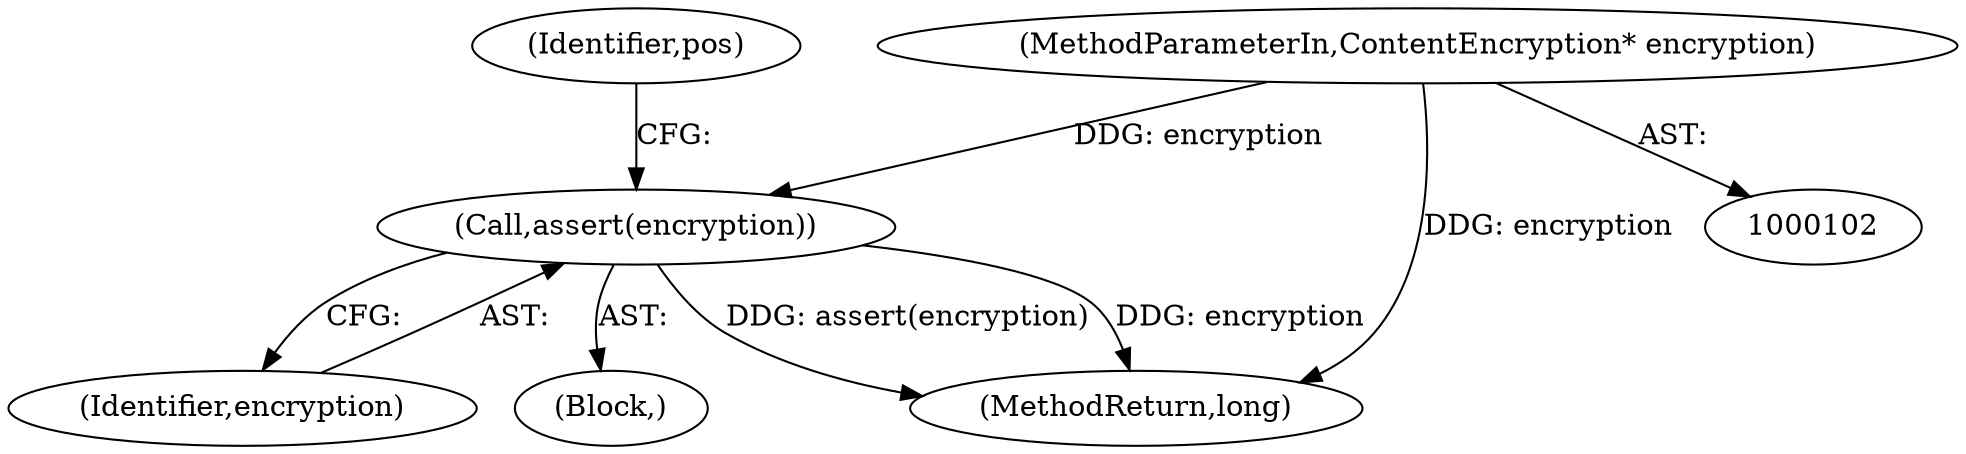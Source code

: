 digraph "0_Android_cc274e2abe8b2a6698a5c47d8aa4bb45f1f9538d_52@API" {
"1000110" [label="(Call,assert(encryption))"];
"1000106" [label="(MethodParameterIn,ContentEncryption* encryption)"];
"1000111" [label="(Identifier,encryption)"];
"1000107" [label="(Block,)"];
"1000114" [label="(Identifier,pos)"];
"1000110" [label="(Call,assert(encryption))"];
"1000432" [label="(MethodReturn,long)"];
"1000106" [label="(MethodParameterIn,ContentEncryption* encryption)"];
"1000110" -> "1000107"  [label="AST: "];
"1000110" -> "1000111"  [label="CFG: "];
"1000111" -> "1000110"  [label="AST: "];
"1000114" -> "1000110"  [label="CFG: "];
"1000110" -> "1000432"  [label="DDG: assert(encryption)"];
"1000110" -> "1000432"  [label="DDG: encryption"];
"1000106" -> "1000110"  [label="DDG: encryption"];
"1000106" -> "1000102"  [label="AST: "];
"1000106" -> "1000432"  [label="DDG: encryption"];
}
